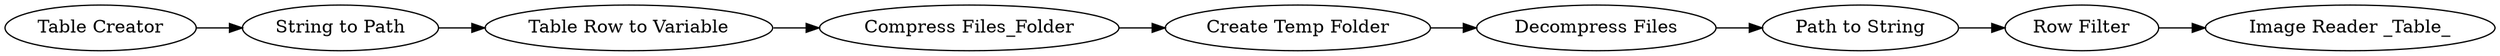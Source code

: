 digraph {
	33 -> 35
	38 -> 37
	37 -> 33
	36 -> 38
	40 -> 42
	42 -> 39
	35 -> 34
	34 -> 40
	35 [label="Create Temp Folder"]
	34 [label="Decompress Files"]
	42 [label="Row Filter"]
	36 [label="Table Creator"]
	40 [label="Path to String"]
	39 [label="Image Reader _Table_"]
	33 [label="Compress Files_Folder"]
	38 [label="String to Path"]
	37 [label="Table Row to Variable"]
	rankdir=LR
}
